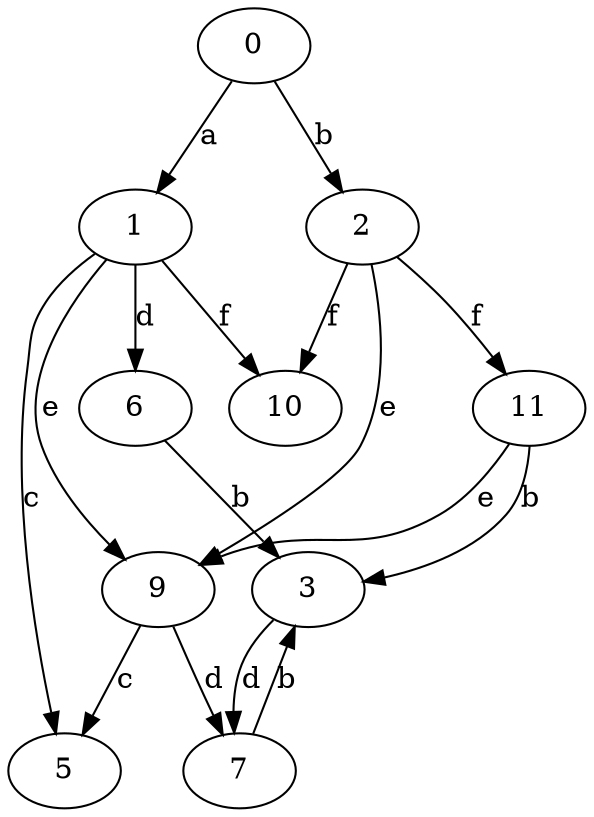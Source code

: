 strict digraph  {
0;
1;
2;
3;
5;
6;
7;
9;
10;
11;
0 -> 1  [label=a];
0 -> 2  [label=b];
1 -> 5  [label=c];
1 -> 6  [label=d];
1 -> 9  [label=e];
1 -> 10  [label=f];
2 -> 9  [label=e];
2 -> 10  [label=f];
2 -> 11  [label=f];
3 -> 7  [label=d];
6 -> 3  [label=b];
7 -> 3  [label=b];
9 -> 5  [label=c];
9 -> 7  [label=d];
11 -> 3  [label=b];
11 -> 9  [label=e];
}
